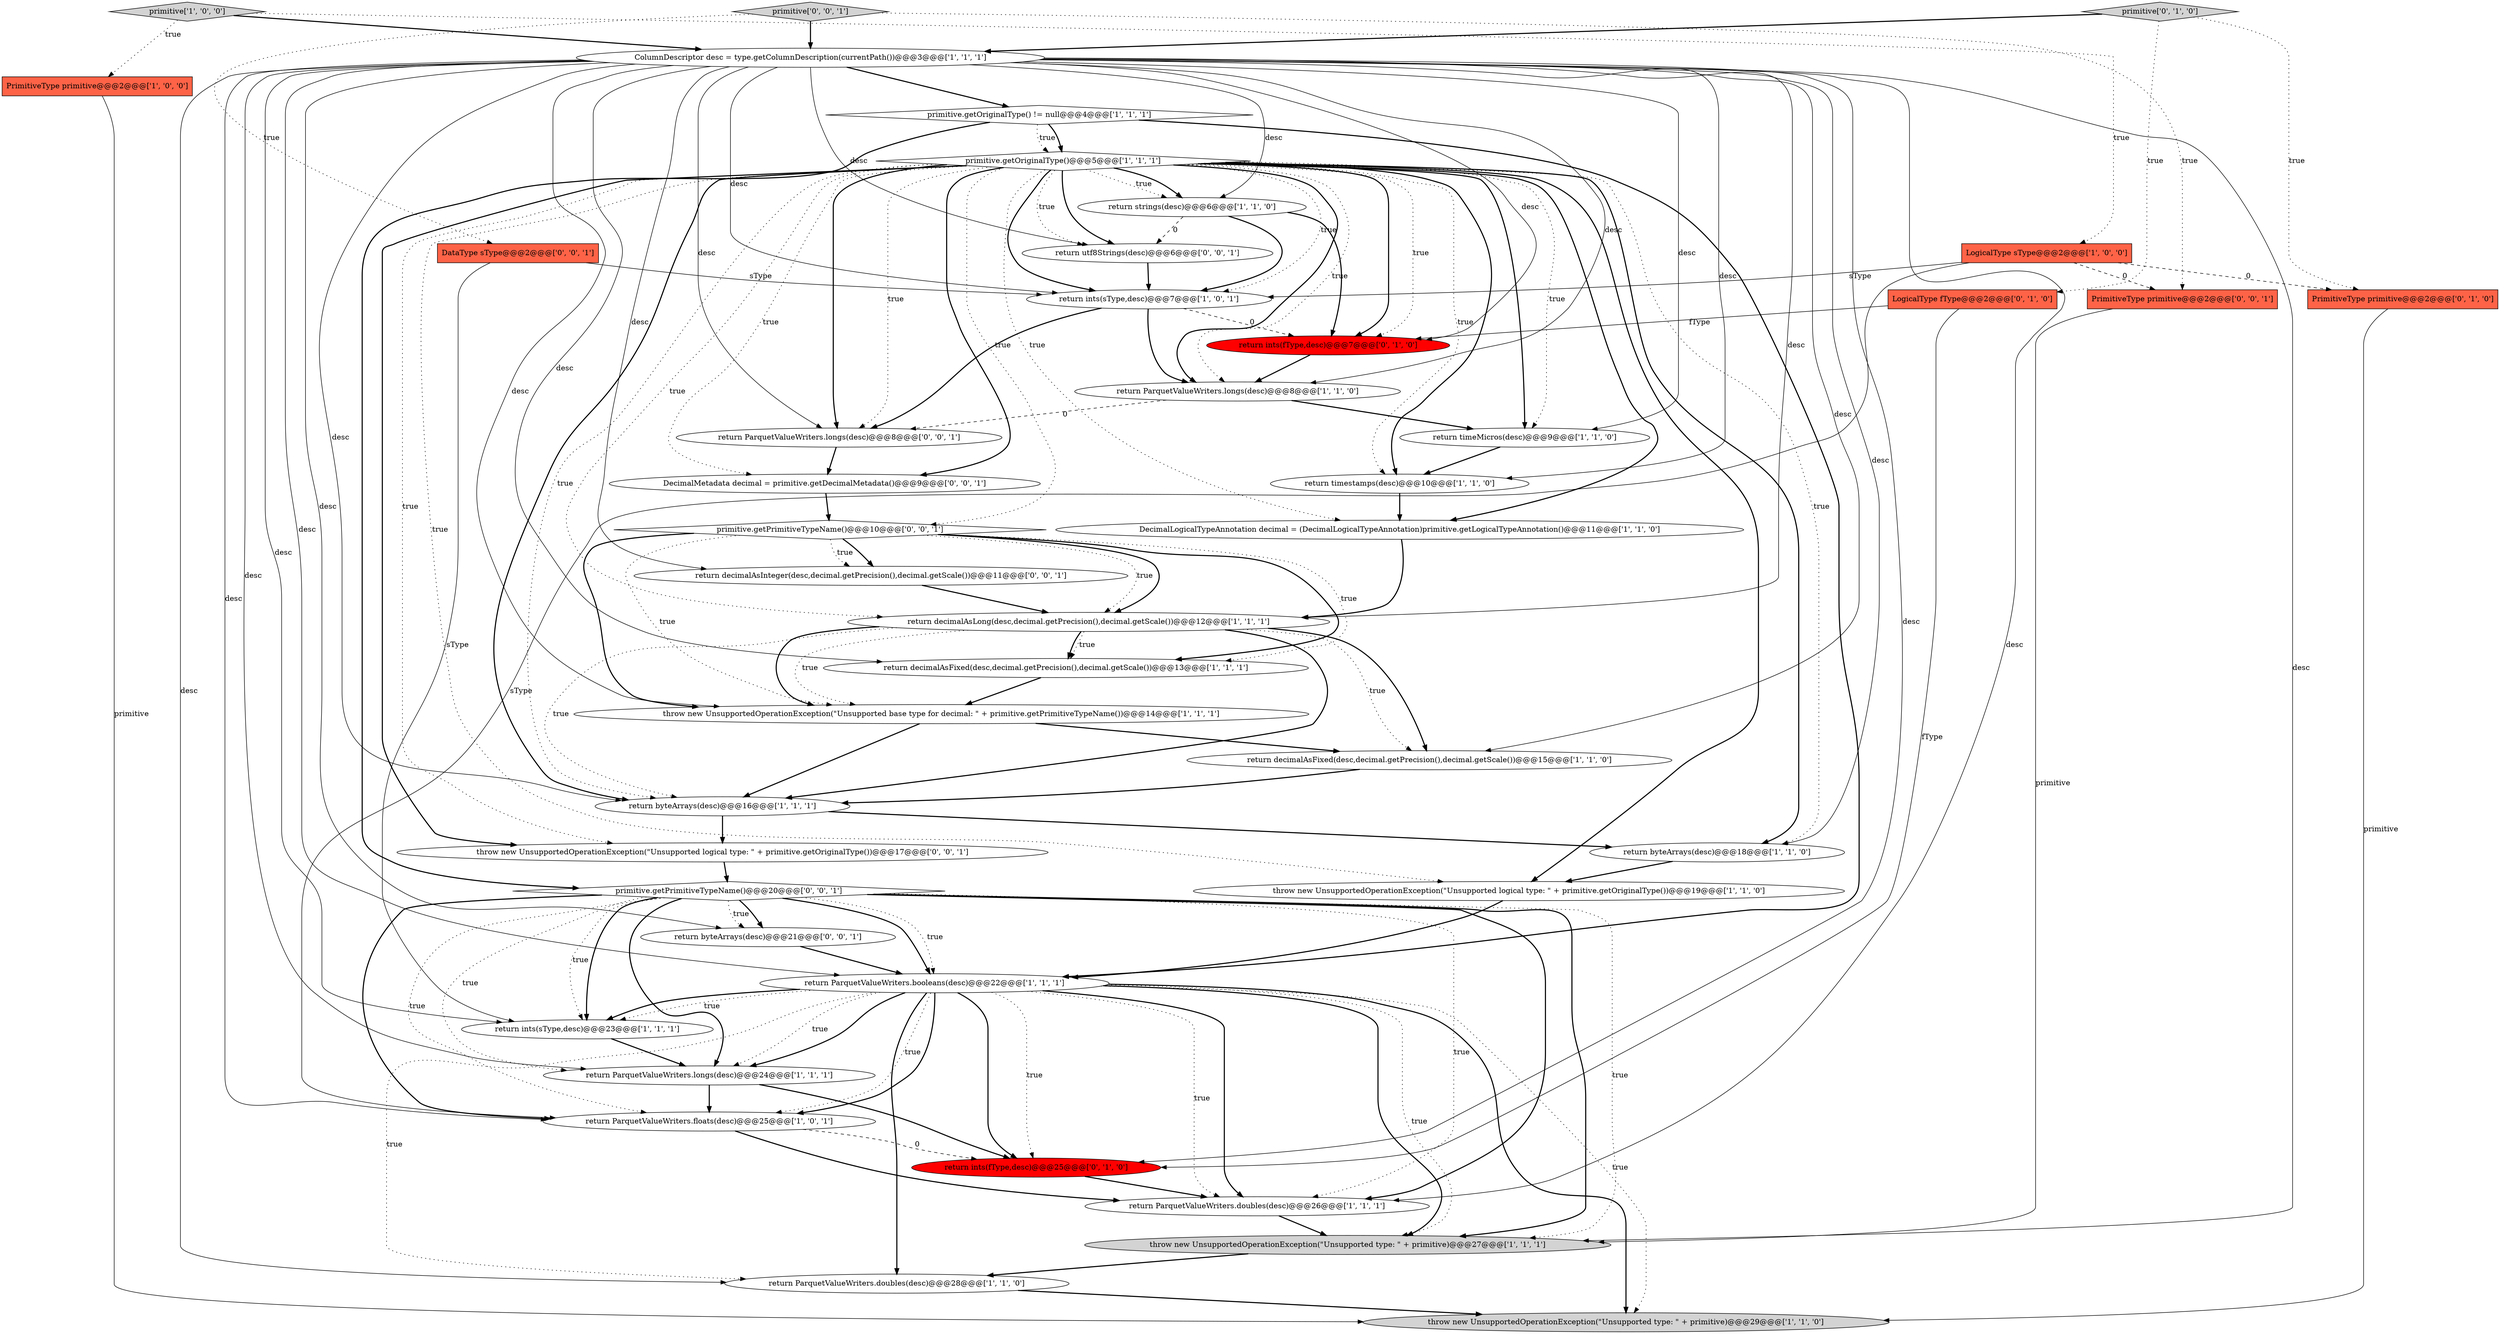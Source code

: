 digraph {
25 [style = filled, label = "throw new UnsupportedOperationException(\"Unsupported type: \" + primitive)@@@29@@@['1', '1', '0']", fillcolor = lightgray, shape = ellipse image = "AAA0AAABBB1BBB"];
13 [style = filled, label = "PrimitiveType primitive@@@2@@@['1', '0', '0']", fillcolor = tomato, shape = box image = "AAA0AAABBB1BBB"];
41 [style = filled, label = "primitive['0', '0', '1']", fillcolor = lightgray, shape = diamond image = "AAA0AAABBB3BBB"];
12 [style = filled, label = "return ParquetValueWriters.doubles(desc)@@@26@@@['1', '1', '1']", fillcolor = white, shape = ellipse image = "AAA0AAABBB1BBB"];
35 [style = filled, label = "PrimitiveType primitive@@@2@@@['0', '0', '1']", fillcolor = tomato, shape = box image = "AAA0AAABBB3BBB"];
40 [style = filled, label = "primitive.getPrimitiveTypeName()@@@20@@@['0', '0', '1']", fillcolor = white, shape = diamond image = "AAA0AAABBB3BBB"];
19 [style = filled, label = "return ParquetValueWriters.longs(desc)@@@24@@@['1', '1', '1']", fillcolor = white, shape = ellipse image = "AAA0AAABBB1BBB"];
32 [style = filled, label = "throw new UnsupportedOperationException(\"Unsupported logical type: \" + primitive.getOriginalType())@@@17@@@['0', '0', '1']", fillcolor = white, shape = ellipse image = "AAA0AAABBB3BBB"];
5 [style = filled, label = "primitive['1', '0', '0']", fillcolor = lightgray, shape = diamond image = "AAA0AAABBB1BBB"];
39 [style = filled, label = "return utf8Strings(desc)@@@6@@@['0', '0', '1']", fillcolor = white, shape = ellipse image = "AAA0AAABBB3BBB"];
2 [style = filled, label = "return byteArrays(desc)@@@16@@@['1', '1', '1']", fillcolor = white, shape = ellipse image = "AAA0AAABBB1BBB"];
29 [style = filled, label = "PrimitiveType primitive@@@2@@@['0', '1', '0']", fillcolor = tomato, shape = box image = "AAA1AAABBB2BBB"];
4 [style = filled, label = "return decimalAsFixed(desc,decimal.getPrecision(),decimal.getScale())@@@15@@@['1', '1', '0']", fillcolor = white, shape = ellipse image = "AAA0AAABBB1BBB"];
36 [style = filled, label = "return ParquetValueWriters.longs(desc)@@@8@@@['0', '0', '1']", fillcolor = white, shape = ellipse image = "AAA0AAABBB3BBB"];
1 [style = filled, label = "return timestamps(desc)@@@10@@@['1', '1', '0']", fillcolor = white, shape = ellipse image = "AAA0AAABBB1BBB"];
15 [style = filled, label = "return timeMicros(desc)@@@9@@@['1', '1', '0']", fillcolor = white, shape = ellipse image = "AAA0AAABBB1BBB"];
20 [style = filled, label = "ColumnDescriptor desc = type.getColumnDescription(currentPath())@@@3@@@['1', '1', '1']", fillcolor = white, shape = ellipse image = "AAA0AAABBB1BBB"];
31 [style = filled, label = "primitive['0', '1', '0']", fillcolor = lightgray, shape = diamond image = "AAA0AAABBB2BBB"];
33 [style = filled, label = "return decimalAsInteger(desc,decimal.getPrecision(),decimal.getScale())@@@11@@@['0', '0', '1']", fillcolor = white, shape = ellipse image = "AAA0AAABBB3BBB"];
23 [style = filled, label = "return ParquetValueWriters.doubles(desc)@@@28@@@['1', '1', '0']", fillcolor = white, shape = ellipse image = "AAA0AAABBB1BBB"];
30 [style = filled, label = "return ints(fType,desc)@@@25@@@['0', '1', '0']", fillcolor = red, shape = ellipse image = "AAA1AAABBB2BBB"];
7 [style = filled, label = "return ParquetValueWriters.floats(desc)@@@25@@@['1', '0', '1']", fillcolor = white, shape = ellipse image = "AAA0AAABBB1BBB"];
18 [style = filled, label = "return ints(sType,desc)@@@7@@@['1', '0', '1']", fillcolor = white, shape = ellipse image = "AAA0AAABBB1BBB"];
24 [style = filled, label = "LogicalType sType@@@2@@@['1', '0', '0']", fillcolor = tomato, shape = box image = "AAA1AAABBB1BBB"];
38 [style = filled, label = "DecimalMetadata decimal = primitive.getDecimalMetadata()@@@9@@@['0', '0', '1']", fillcolor = white, shape = ellipse image = "AAA0AAABBB3BBB"];
37 [style = filled, label = "primitive.getPrimitiveTypeName()@@@10@@@['0', '0', '1']", fillcolor = white, shape = diamond image = "AAA0AAABBB3BBB"];
26 [style = filled, label = "return ints(sType,desc)@@@23@@@['1', '1', '1']", fillcolor = white, shape = ellipse image = "AAA0AAABBB1BBB"];
9 [style = filled, label = "return byteArrays(desc)@@@18@@@['1', '1', '0']", fillcolor = white, shape = ellipse image = "AAA0AAABBB1BBB"];
14 [style = filled, label = "throw new UnsupportedOperationException(\"Unsupported type: \" + primitive)@@@27@@@['1', '1', '1']", fillcolor = lightgray, shape = ellipse image = "AAA0AAABBB1BBB"];
21 [style = filled, label = "DecimalLogicalTypeAnnotation decimal = (DecimalLogicalTypeAnnotation)primitive.getLogicalTypeAnnotation()@@@11@@@['1', '1', '0']", fillcolor = white, shape = ellipse image = "AAA0AAABBB1BBB"];
16 [style = filled, label = "return ParquetValueWriters.longs(desc)@@@8@@@['1', '1', '0']", fillcolor = white, shape = ellipse image = "AAA0AAABBB1BBB"];
42 [style = filled, label = "return byteArrays(desc)@@@21@@@['0', '0', '1']", fillcolor = white, shape = ellipse image = "AAA0AAABBB3BBB"];
34 [style = filled, label = "DataType sType@@@2@@@['0', '0', '1']", fillcolor = tomato, shape = box image = "AAA0AAABBB3BBB"];
11 [style = filled, label = "return ParquetValueWriters.booleans(desc)@@@22@@@['1', '1', '1']", fillcolor = white, shape = ellipse image = "AAA0AAABBB1BBB"];
17 [style = filled, label = "primitive.getOriginalType()@@@5@@@['1', '1', '1']", fillcolor = white, shape = diamond image = "AAA0AAABBB1BBB"];
6 [style = filled, label = "throw new UnsupportedOperationException(\"Unsupported logical type: \" + primitive.getOriginalType())@@@19@@@['1', '1', '0']", fillcolor = white, shape = ellipse image = "AAA0AAABBB1BBB"];
8 [style = filled, label = "return decimalAsLong(desc,decimal.getPrecision(),decimal.getScale())@@@12@@@['1', '1', '1']", fillcolor = white, shape = ellipse image = "AAA0AAABBB1BBB"];
28 [style = filled, label = "LogicalType fType@@@2@@@['0', '1', '0']", fillcolor = tomato, shape = box image = "AAA0AAABBB2BBB"];
27 [style = filled, label = "return ints(fType,desc)@@@7@@@['0', '1', '0']", fillcolor = red, shape = ellipse image = "AAA1AAABBB2BBB"];
3 [style = filled, label = "primitive.getOriginalType() != null@@@4@@@['1', '1', '1']", fillcolor = white, shape = diamond image = "AAA0AAABBB1BBB"];
22 [style = filled, label = "return strings(desc)@@@6@@@['1', '1', '0']", fillcolor = white, shape = ellipse image = "AAA0AAABBB1BBB"];
0 [style = filled, label = "throw new UnsupportedOperationException(\"Unsupported base type for decimal: \" + primitive.getPrimitiveTypeName())@@@14@@@['1', '1', '1']", fillcolor = white, shape = ellipse image = "AAA0AAABBB1BBB"];
10 [style = filled, label = "return decimalAsFixed(desc,decimal.getPrecision(),decimal.getScale())@@@13@@@['1', '1', '1']", fillcolor = white, shape = ellipse image = "AAA0AAABBB1BBB"];
8->10 [style = bold, label=""];
37->0 [style = bold, label=""];
28->30 [style = solid, label="fType"];
5->20 [style = bold, label=""];
11->14 [style = bold, label=""];
17->6 [style = dotted, label="true"];
17->1 [style = dotted, label="true"];
17->9 [style = bold, label=""];
11->12 [style = dotted, label="true"];
21->8 [style = bold, label=""];
20->0 [style = solid, label="desc"];
41->20 [style = bold, label=""];
8->4 [style = dotted, label="true"];
9->6 [style = bold, label=""];
39->18 [style = bold, label=""];
8->0 [style = bold, label=""];
17->36 [style = bold, label=""];
17->38 [style = bold, label=""];
5->24 [style = dotted, label="true"];
17->8 [style = dotted, label="true"];
5->13 [style = dotted, label="true"];
20->26 [style = solid, label="desc"];
40->11 [style = bold, label=""];
17->15 [style = dotted, label="true"];
35->14 [style = solid, label="primitive"];
31->28 [style = dotted, label="true"];
20->23 [style = solid, label="desc"];
1->21 [style = bold, label=""];
6->11 [style = bold, label=""];
20->16 [style = solid, label="desc"];
40->26 [style = bold, label=""];
8->0 [style = dotted, label="true"];
17->2 [style = dotted, label="true"];
2->32 [style = bold, label=""];
24->18 [style = solid, label="sType"];
8->4 [style = bold, label=""];
17->27 [style = bold, label=""];
31->20 [style = bold, label=""];
37->33 [style = bold, label=""];
20->30 [style = solid, label="desc"];
17->21 [style = bold, label=""];
17->27 [style = dotted, label="true"];
17->16 [style = bold, label=""];
11->25 [style = bold, label=""];
17->39 [style = dotted, label="true"];
11->7 [style = dotted, label="true"];
17->38 [style = dotted, label="true"];
23->25 [style = bold, label=""];
20->2 [style = solid, label="desc"];
40->26 [style = dotted, label="true"];
20->7 [style = solid, label="desc"];
13->25 [style = solid, label="primitive"];
11->14 [style = dotted, label="true"];
20->18 [style = solid, label="desc"];
3->11 [style = bold, label=""];
20->4 [style = solid, label="desc"];
11->12 [style = bold, label=""];
20->3 [style = bold, label=""];
4->2 [style = bold, label=""];
2->9 [style = bold, label=""];
27->16 [style = bold, label=""];
11->26 [style = dotted, label="true"];
17->16 [style = dotted, label="true"];
37->8 [style = dotted, label="true"];
22->18 [style = bold, label=""];
17->2 [style = bold, label=""];
38->37 [style = bold, label=""];
20->27 [style = solid, label="desc"];
17->39 [style = bold, label=""];
10->0 [style = bold, label=""];
12->14 [style = bold, label=""];
17->15 [style = bold, label=""];
3->17 [style = dotted, label="true"];
11->19 [style = dotted, label="true"];
31->29 [style = dotted, label="true"];
17->21 [style = dotted, label="true"];
33->8 [style = bold, label=""];
11->30 [style = bold, label=""];
11->26 [style = bold, label=""];
40->42 [style = dotted, label="true"];
20->10 [style = solid, label="desc"];
34->26 [style = solid, label="sType"];
20->14 [style = solid, label="desc"];
17->1 [style = bold, label=""];
17->18 [style = dotted, label="true"];
11->30 [style = dotted, label="true"];
17->6 [style = bold, label=""];
41->35 [style = dotted, label="true"];
37->10 [style = bold, label=""];
8->2 [style = dotted, label="true"];
18->27 [style = dashed, label="0"];
20->15 [style = solid, label="desc"];
28->27 [style = solid, label="fType"];
20->1 [style = solid, label="desc"];
40->19 [style = bold, label=""];
20->19 [style = solid, label="desc"];
20->22 [style = solid, label="desc"];
20->36 [style = solid, label="desc"];
26->19 [style = bold, label=""];
20->9 [style = solid, label="desc"];
20->39 [style = solid, label="desc"];
40->14 [style = dotted, label="true"];
40->12 [style = bold, label=""];
41->34 [style = dotted, label="true"];
30->12 [style = bold, label=""];
14->23 [style = bold, label=""];
8->2 [style = bold, label=""];
42->11 [style = bold, label=""];
37->0 [style = dotted, label="true"];
32->40 [style = bold, label=""];
16->36 [style = dashed, label="0"];
40->14 [style = bold, label=""];
3->17 [style = bold, label=""];
17->22 [style = dotted, label="true"];
17->37 [style = dotted, label="true"];
17->36 [style = dotted, label="true"];
37->8 [style = bold, label=""];
34->18 [style = solid, label="sType"];
40->19 [style = dotted, label="true"];
15->1 [style = bold, label=""];
18->16 [style = bold, label=""];
37->10 [style = dotted, label="true"];
16->15 [style = bold, label=""];
37->33 [style = dotted, label="true"];
20->8 [style = solid, label="desc"];
3->40 [style = bold, label=""];
7->12 [style = bold, label=""];
0->2 [style = bold, label=""];
11->23 [style = dotted, label="true"];
24->29 [style = dashed, label="0"];
20->11 [style = solid, label="desc"];
18->36 [style = bold, label=""];
17->32 [style = bold, label=""];
20->12 [style = solid, label="desc"];
11->19 [style = bold, label=""];
17->22 [style = bold, label=""];
8->10 [style = dotted, label="true"];
17->32 [style = dotted, label="true"];
29->25 [style = solid, label="primitive"];
20->33 [style = solid, label="desc"];
40->7 [style = bold, label=""];
11->25 [style = dotted, label="true"];
22->27 [style = bold, label=""];
40->11 [style = dotted, label="true"];
0->4 [style = bold, label=""];
24->7 [style = solid, label="sType"];
40->12 [style = dotted, label="true"];
17->18 [style = bold, label=""];
17->9 [style = dotted, label="true"];
7->30 [style = dashed, label="0"];
24->35 [style = dashed, label="0"];
22->39 [style = dashed, label="0"];
40->7 [style = dotted, label="true"];
36->38 [style = bold, label=""];
11->23 [style = bold, label=""];
20->42 [style = solid, label="desc"];
19->7 [style = bold, label=""];
40->42 [style = bold, label=""];
11->7 [style = bold, label=""];
19->30 [style = bold, label=""];
}
